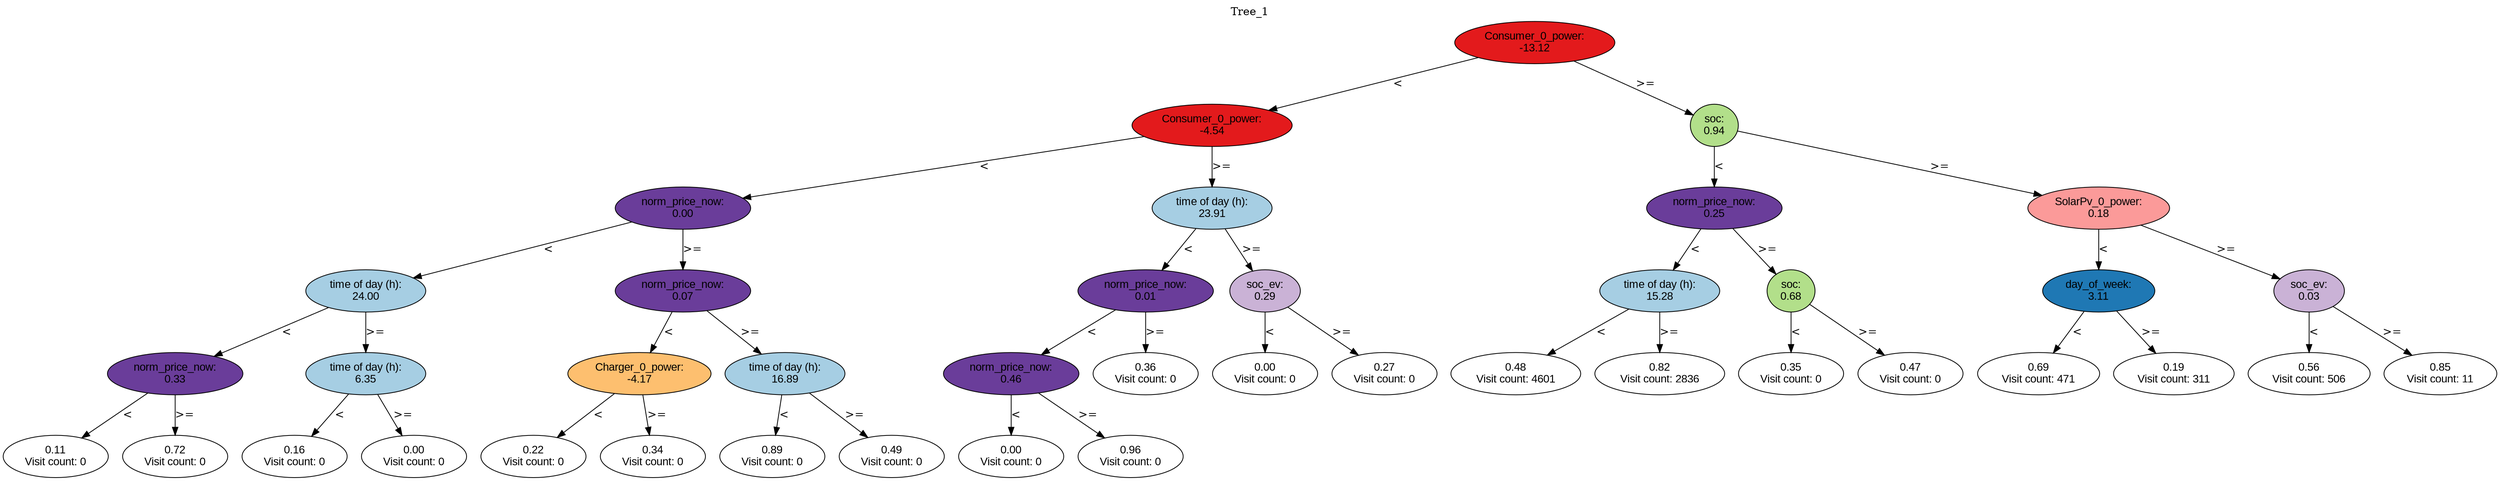 digraph BST {
    node [fontname="Arial" style=filled colorscheme=paired12];
    0 [ label = "Consumer_0_power:
-13.12" fillcolor=6];
    1 [ label = "Consumer_0_power:
-4.54" fillcolor=6];
    2 [ label = "norm_price_now:
0.00" fillcolor=10];
    3 [ label = "time of day (h):
24.00" fillcolor=1];
    4 [ label = "norm_price_now:
0.33" fillcolor=10];
    5 [ label = "0.11
Visit count: 0" fillcolor=white];
    6 [ label = "0.72
Visit count: 0" fillcolor=white];
    7 [ label = "time of day (h):
6.35" fillcolor=1];
    8 [ label = "0.16
Visit count: 0" fillcolor=white];
    9 [ label = "0.00
Visit count: 0" fillcolor=white];
    10 [ label = "norm_price_now:
0.07" fillcolor=10];
    11 [ label = "Charger_0_power:
-4.17" fillcolor=7];
    12 [ label = "0.22
Visit count: 0" fillcolor=white];
    13 [ label = "0.34
Visit count: 0" fillcolor=white];
    14 [ label = "time of day (h):
16.89" fillcolor=1];
    15 [ label = "0.89
Visit count: 0" fillcolor=white];
    16 [ label = "0.49
Visit count: 0" fillcolor=white];
    17 [ label = "time of day (h):
23.91" fillcolor=1];
    18 [ label = "norm_price_now:
0.01" fillcolor=10];
    19 [ label = "norm_price_now:
0.46" fillcolor=10];
    20 [ label = "0.00
Visit count: 0" fillcolor=white];
    21 [ label = "0.96
Visit count: 0" fillcolor=white];
    22 [ label = "0.36
Visit count: 0" fillcolor=white];
    23 [ label = "soc_ev:
0.29" fillcolor=9];
    24 [ label = "0.00
Visit count: 0" fillcolor=white];
    25 [ label = "0.27
Visit count: 0" fillcolor=white];
    26 [ label = "soc:
0.94" fillcolor=3];
    27 [ label = "norm_price_now:
0.25" fillcolor=10];
    28 [ label = "time of day (h):
15.28" fillcolor=1];
    29 [ label = "0.48
Visit count: 4601" fillcolor=white];
    30 [ label = "0.82
Visit count: 2836" fillcolor=white];
    31 [ label = "soc:
0.68" fillcolor=3];
    32 [ label = "0.35
Visit count: 0" fillcolor=white];
    33 [ label = "0.47
Visit count: 0" fillcolor=white];
    34 [ label = "SolarPv_0_power:
0.18" fillcolor=5];
    35 [ label = "day_of_week:
3.11" fillcolor=2];
    36 [ label = "0.69
Visit count: 471" fillcolor=white];
    37 [ label = "0.19
Visit count: 311" fillcolor=white];
    38 [ label = "soc_ev:
0.03" fillcolor=9];
    39 [ label = "0.56
Visit count: 506" fillcolor=white];
    40 [ label = "0.85
Visit count: 11" fillcolor=white];

    0  -> 1[ label = "<"];
    0  -> 26[ label = ">="];
    1  -> 2[ label = "<"];
    1  -> 17[ label = ">="];
    2  -> 3[ label = "<"];
    2  -> 10[ label = ">="];
    3  -> 4[ label = "<"];
    3  -> 7[ label = ">="];
    4  -> 5[ label = "<"];
    4  -> 6[ label = ">="];
    7  -> 8[ label = "<"];
    7  -> 9[ label = ">="];
    10  -> 11[ label = "<"];
    10  -> 14[ label = ">="];
    11  -> 12[ label = "<"];
    11  -> 13[ label = ">="];
    14  -> 15[ label = "<"];
    14  -> 16[ label = ">="];
    17  -> 18[ label = "<"];
    17  -> 23[ label = ">="];
    18  -> 19[ label = "<"];
    18  -> 22[ label = ">="];
    19  -> 20[ label = "<"];
    19  -> 21[ label = ">="];
    23  -> 24[ label = "<"];
    23  -> 25[ label = ">="];
    26  -> 27[ label = "<"];
    26  -> 34[ label = ">="];
    27  -> 28[ label = "<"];
    27  -> 31[ label = ">="];
    28  -> 29[ label = "<"];
    28  -> 30[ label = ">="];
    31  -> 32[ label = "<"];
    31  -> 33[ label = ">="];
    34  -> 35[ label = "<"];
    34  -> 38[ label = ">="];
    35  -> 36[ label = "<"];
    35  -> 37[ label = ">="];
    38  -> 39[ label = "<"];
    38  -> 40[ label = ">="];

    labelloc="t";
    label="Tree_1";
}
